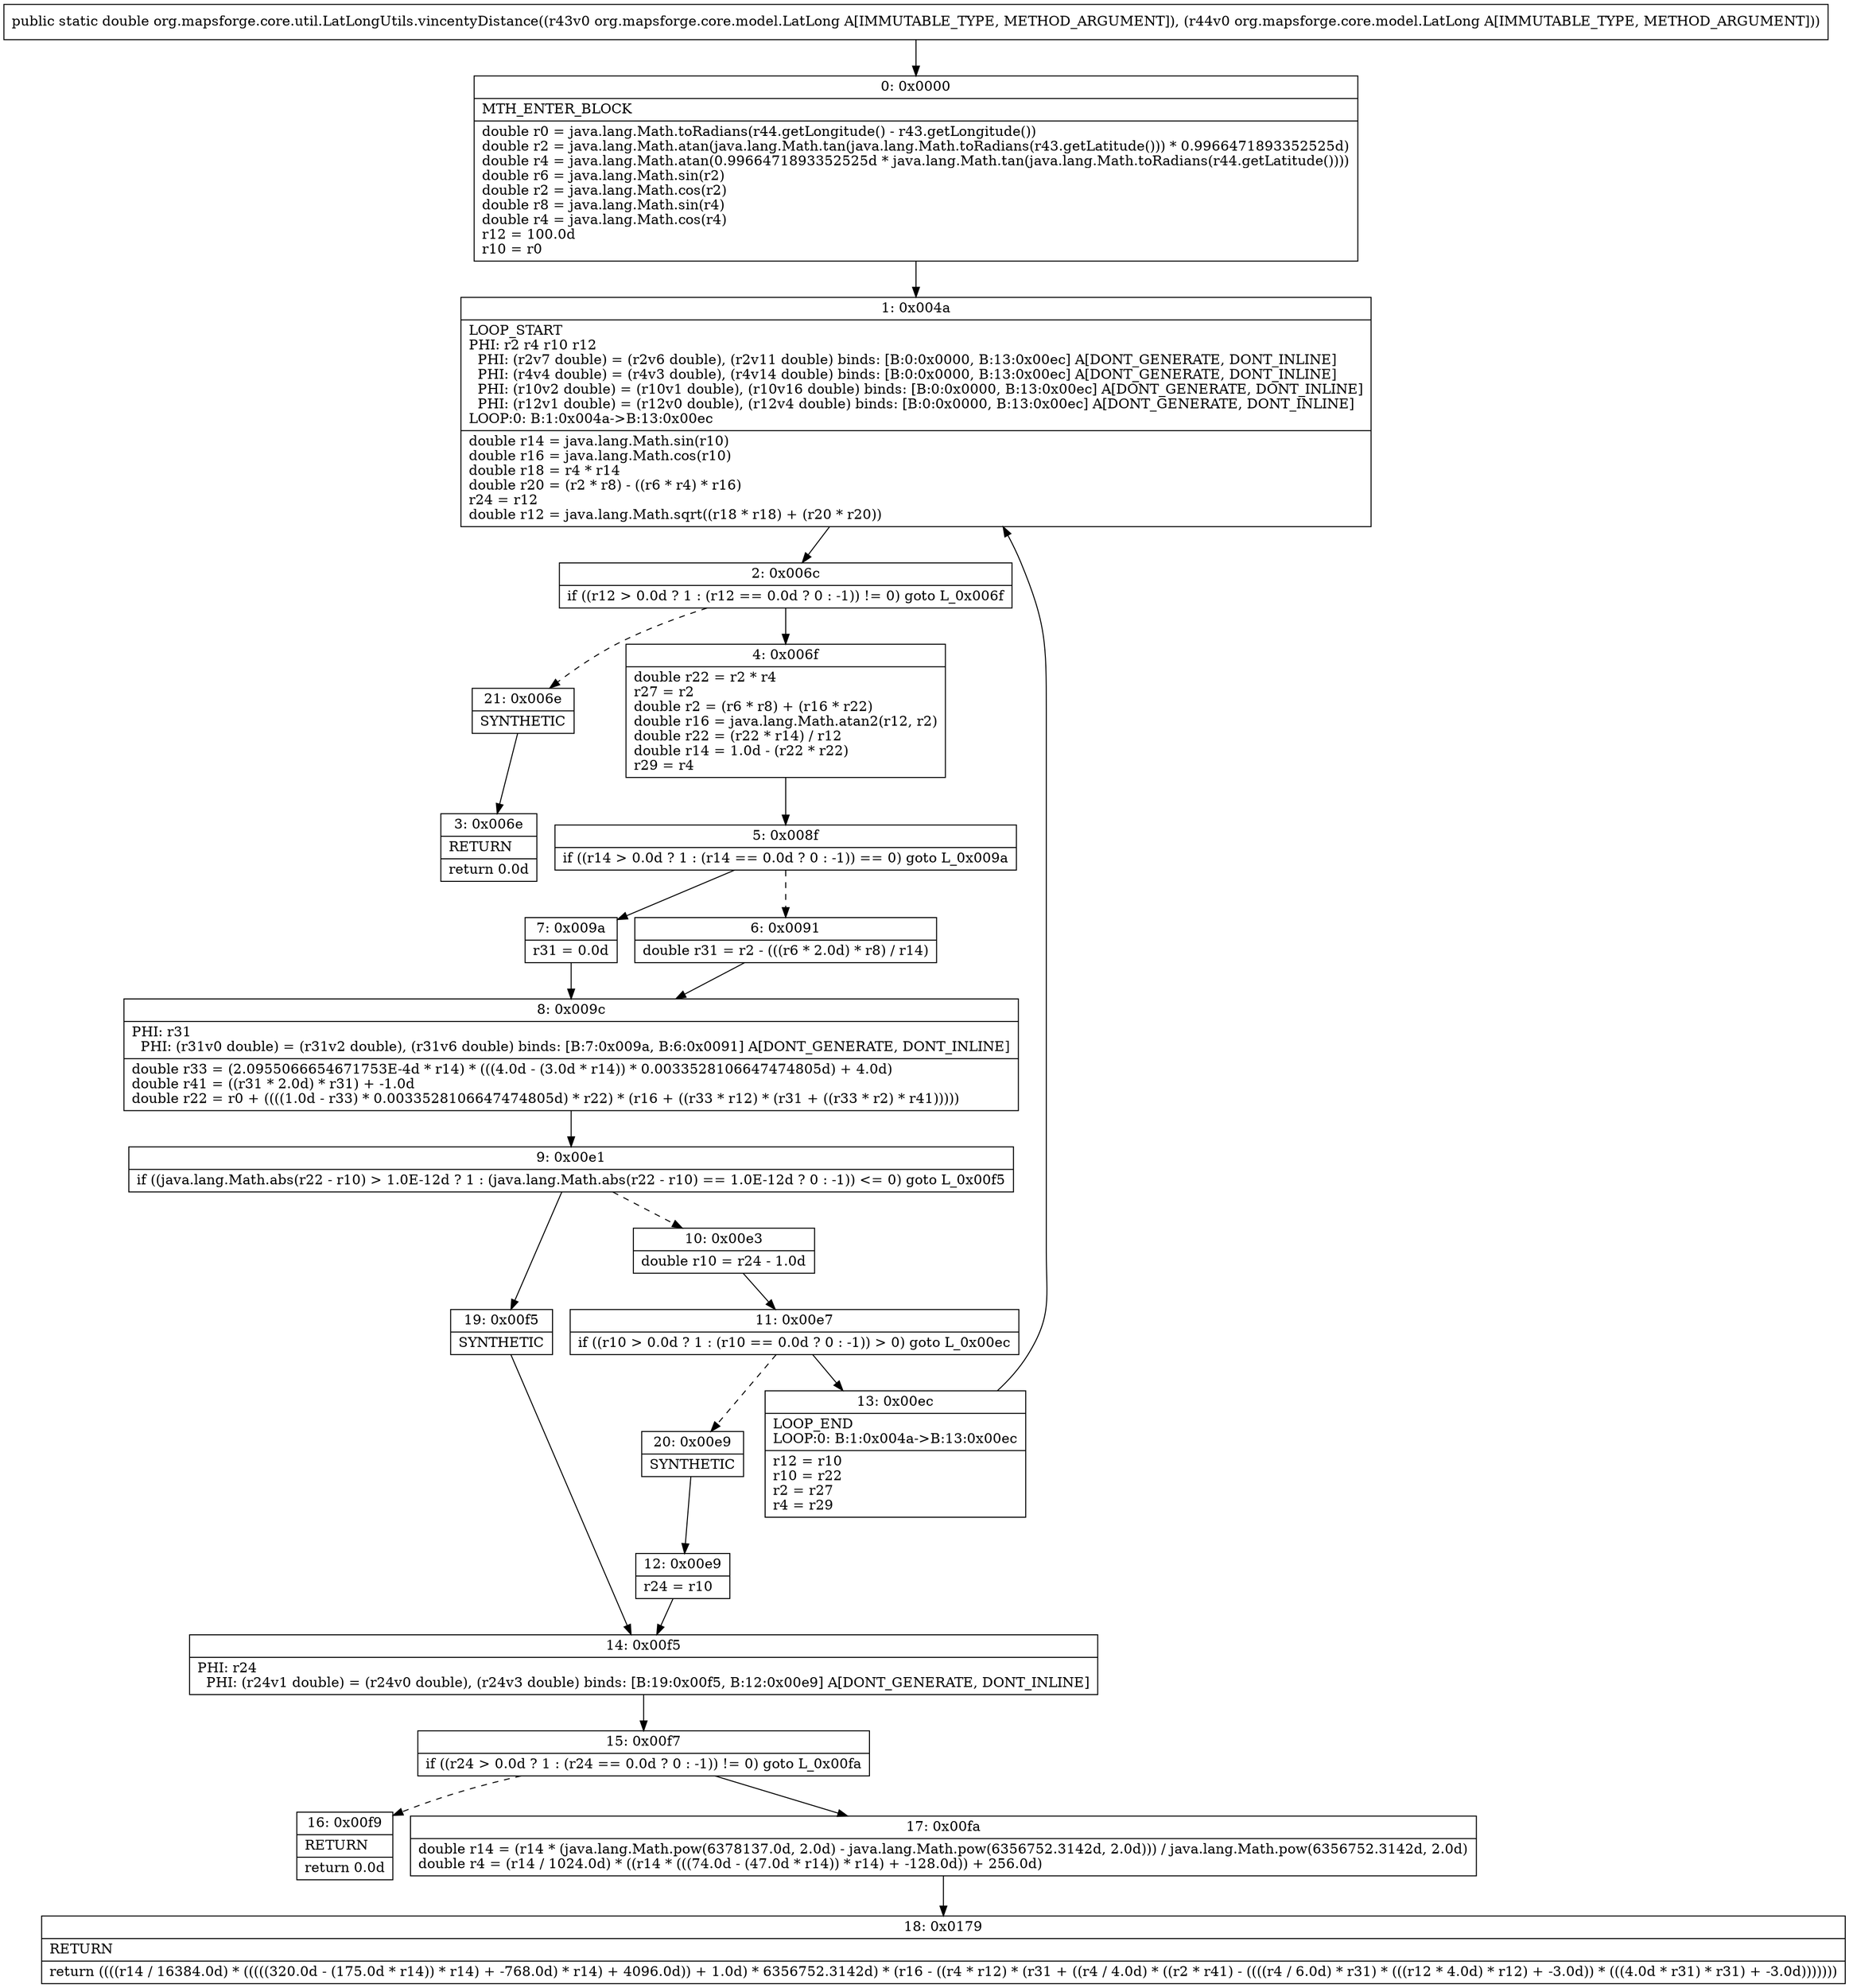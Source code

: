 digraph "CFG fororg.mapsforge.core.util.LatLongUtils.vincentyDistance(Lorg\/mapsforge\/core\/model\/LatLong;Lorg\/mapsforge\/core\/model\/LatLong;)D" {
Node_0 [shape=record,label="{0\:\ 0x0000|MTH_ENTER_BLOCK\l|double r0 = java.lang.Math.toRadians(r44.getLongitude() \- r43.getLongitude())\ldouble r2 = java.lang.Math.atan(java.lang.Math.tan(java.lang.Math.toRadians(r43.getLatitude())) * 0.9966471893352525d)\ldouble r4 = java.lang.Math.atan(0.9966471893352525d * java.lang.Math.tan(java.lang.Math.toRadians(r44.getLatitude())))\ldouble r6 = java.lang.Math.sin(r2)\ldouble r2 = java.lang.Math.cos(r2)\ldouble r8 = java.lang.Math.sin(r4)\ldouble r4 = java.lang.Math.cos(r4)\lr12 = 100.0d\lr10 = r0\l}"];
Node_1 [shape=record,label="{1\:\ 0x004a|LOOP_START\lPHI: r2 r4 r10 r12 \l  PHI: (r2v7 double) = (r2v6 double), (r2v11 double) binds: [B:0:0x0000, B:13:0x00ec] A[DONT_GENERATE, DONT_INLINE]\l  PHI: (r4v4 double) = (r4v3 double), (r4v14 double) binds: [B:0:0x0000, B:13:0x00ec] A[DONT_GENERATE, DONT_INLINE]\l  PHI: (r10v2 double) = (r10v1 double), (r10v16 double) binds: [B:0:0x0000, B:13:0x00ec] A[DONT_GENERATE, DONT_INLINE]\l  PHI: (r12v1 double) = (r12v0 double), (r12v4 double) binds: [B:0:0x0000, B:13:0x00ec] A[DONT_GENERATE, DONT_INLINE]\lLOOP:0: B:1:0x004a\-\>B:13:0x00ec\l|double r14 = java.lang.Math.sin(r10)\ldouble r16 = java.lang.Math.cos(r10)\ldouble r18 = r4 * r14\ldouble r20 = (r2 * r8) \- ((r6 * r4) * r16)\lr24 = r12\ldouble r12 = java.lang.Math.sqrt((r18 * r18) + (r20 * r20))\l}"];
Node_2 [shape=record,label="{2\:\ 0x006c|if ((r12 \> 0.0d ? 1 : (r12 == 0.0d ? 0 : \-1)) != 0) goto L_0x006f\l}"];
Node_3 [shape=record,label="{3\:\ 0x006e|RETURN\l|return 0.0d\l}"];
Node_4 [shape=record,label="{4\:\ 0x006f|double r22 = r2 * r4\lr27 = r2\ldouble r2 = (r6 * r8) + (r16 * r22)\ldouble r16 = java.lang.Math.atan2(r12, r2)\ldouble r22 = (r22 * r14) \/ r12\ldouble r14 = 1.0d \- (r22 * r22)\lr29 = r4\l}"];
Node_5 [shape=record,label="{5\:\ 0x008f|if ((r14 \> 0.0d ? 1 : (r14 == 0.0d ? 0 : \-1)) == 0) goto L_0x009a\l}"];
Node_6 [shape=record,label="{6\:\ 0x0091|double r31 = r2 \- (((r6 * 2.0d) * r8) \/ r14)\l}"];
Node_7 [shape=record,label="{7\:\ 0x009a|r31 = 0.0d\l}"];
Node_8 [shape=record,label="{8\:\ 0x009c|PHI: r31 \l  PHI: (r31v0 double) = (r31v2 double), (r31v6 double) binds: [B:7:0x009a, B:6:0x0091] A[DONT_GENERATE, DONT_INLINE]\l|double r33 = (2.0955066654671753E\-4d * r14) * (((4.0d \- (3.0d * r14)) * 0.0033528106647474805d) + 4.0d)\ldouble r41 = ((r31 * 2.0d) * r31) + \-1.0d\ldouble r22 = r0 + ((((1.0d \- r33) * 0.0033528106647474805d) * r22) * (r16 + ((r33 * r12) * (r31 + ((r33 * r2) * r41)))))\l}"];
Node_9 [shape=record,label="{9\:\ 0x00e1|if ((java.lang.Math.abs(r22 \- r10) \> 1.0E\-12d ? 1 : (java.lang.Math.abs(r22 \- r10) == 1.0E\-12d ? 0 : \-1)) \<= 0) goto L_0x00f5\l}"];
Node_10 [shape=record,label="{10\:\ 0x00e3|double r10 = r24 \- 1.0d\l}"];
Node_11 [shape=record,label="{11\:\ 0x00e7|if ((r10 \> 0.0d ? 1 : (r10 == 0.0d ? 0 : \-1)) \> 0) goto L_0x00ec\l}"];
Node_12 [shape=record,label="{12\:\ 0x00e9|r24 = r10\l}"];
Node_13 [shape=record,label="{13\:\ 0x00ec|LOOP_END\lLOOP:0: B:1:0x004a\-\>B:13:0x00ec\l|r12 = r10\lr10 = r22\lr2 = r27\lr4 = r29\l}"];
Node_14 [shape=record,label="{14\:\ 0x00f5|PHI: r24 \l  PHI: (r24v1 double) = (r24v0 double), (r24v3 double) binds: [B:19:0x00f5, B:12:0x00e9] A[DONT_GENERATE, DONT_INLINE]\l}"];
Node_15 [shape=record,label="{15\:\ 0x00f7|if ((r24 \> 0.0d ? 1 : (r24 == 0.0d ? 0 : \-1)) != 0) goto L_0x00fa\l}"];
Node_16 [shape=record,label="{16\:\ 0x00f9|RETURN\l|return 0.0d\l}"];
Node_17 [shape=record,label="{17\:\ 0x00fa|double r14 = (r14 * (java.lang.Math.pow(6378137.0d, 2.0d) \- java.lang.Math.pow(6356752.3142d, 2.0d))) \/ java.lang.Math.pow(6356752.3142d, 2.0d)\ldouble r4 = (r14 \/ 1024.0d) * ((r14 * (((74.0d \- (47.0d * r14)) * r14) + \-128.0d)) + 256.0d)\l}"];
Node_18 [shape=record,label="{18\:\ 0x0179|RETURN\l|return ((((r14 \/ 16384.0d) * (((((320.0d \- (175.0d * r14)) * r14) + \-768.0d) * r14) + 4096.0d)) + 1.0d) * 6356752.3142d) * (r16 \- ((r4 * r12) * (r31 + ((r4 \/ 4.0d) * ((r2 * r41) \- ((((r4 \/ 6.0d) * r31) * (((r12 * 4.0d) * r12) + \-3.0d)) * (((4.0d * r31) * r31) + \-3.0d)))))))\l}"];
Node_19 [shape=record,label="{19\:\ 0x00f5|SYNTHETIC\l}"];
Node_20 [shape=record,label="{20\:\ 0x00e9|SYNTHETIC\l}"];
Node_21 [shape=record,label="{21\:\ 0x006e|SYNTHETIC\l}"];
MethodNode[shape=record,label="{public static double org.mapsforge.core.util.LatLongUtils.vincentyDistance((r43v0 org.mapsforge.core.model.LatLong A[IMMUTABLE_TYPE, METHOD_ARGUMENT]), (r44v0 org.mapsforge.core.model.LatLong A[IMMUTABLE_TYPE, METHOD_ARGUMENT])) }"];
MethodNode -> Node_0;
Node_0 -> Node_1;
Node_1 -> Node_2;
Node_2 -> Node_4;
Node_2 -> Node_21[style=dashed];
Node_4 -> Node_5;
Node_5 -> Node_6[style=dashed];
Node_5 -> Node_7;
Node_6 -> Node_8;
Node_7 -> Node_8;
Node_8 -> Node_9;
Node_9 -> Node_10[style=dashed];
Node_9 -> Node_19;
Node_10 -> Node_11;
Node_11 -> Node_13;
Node_11 -> Node_20[style=dashed];
Node_12 -> Node_14;
Node_13 -> Node_1;
Node_14 -> Node_15;
Node_15 -> Node_16[style=dashed];
Node_15 -> Node_17;
Node_17 -> Node_18;
Node_19 -> Node_14;
Node_20 -> Node_12;
Node_21 -> Node_3;
}

